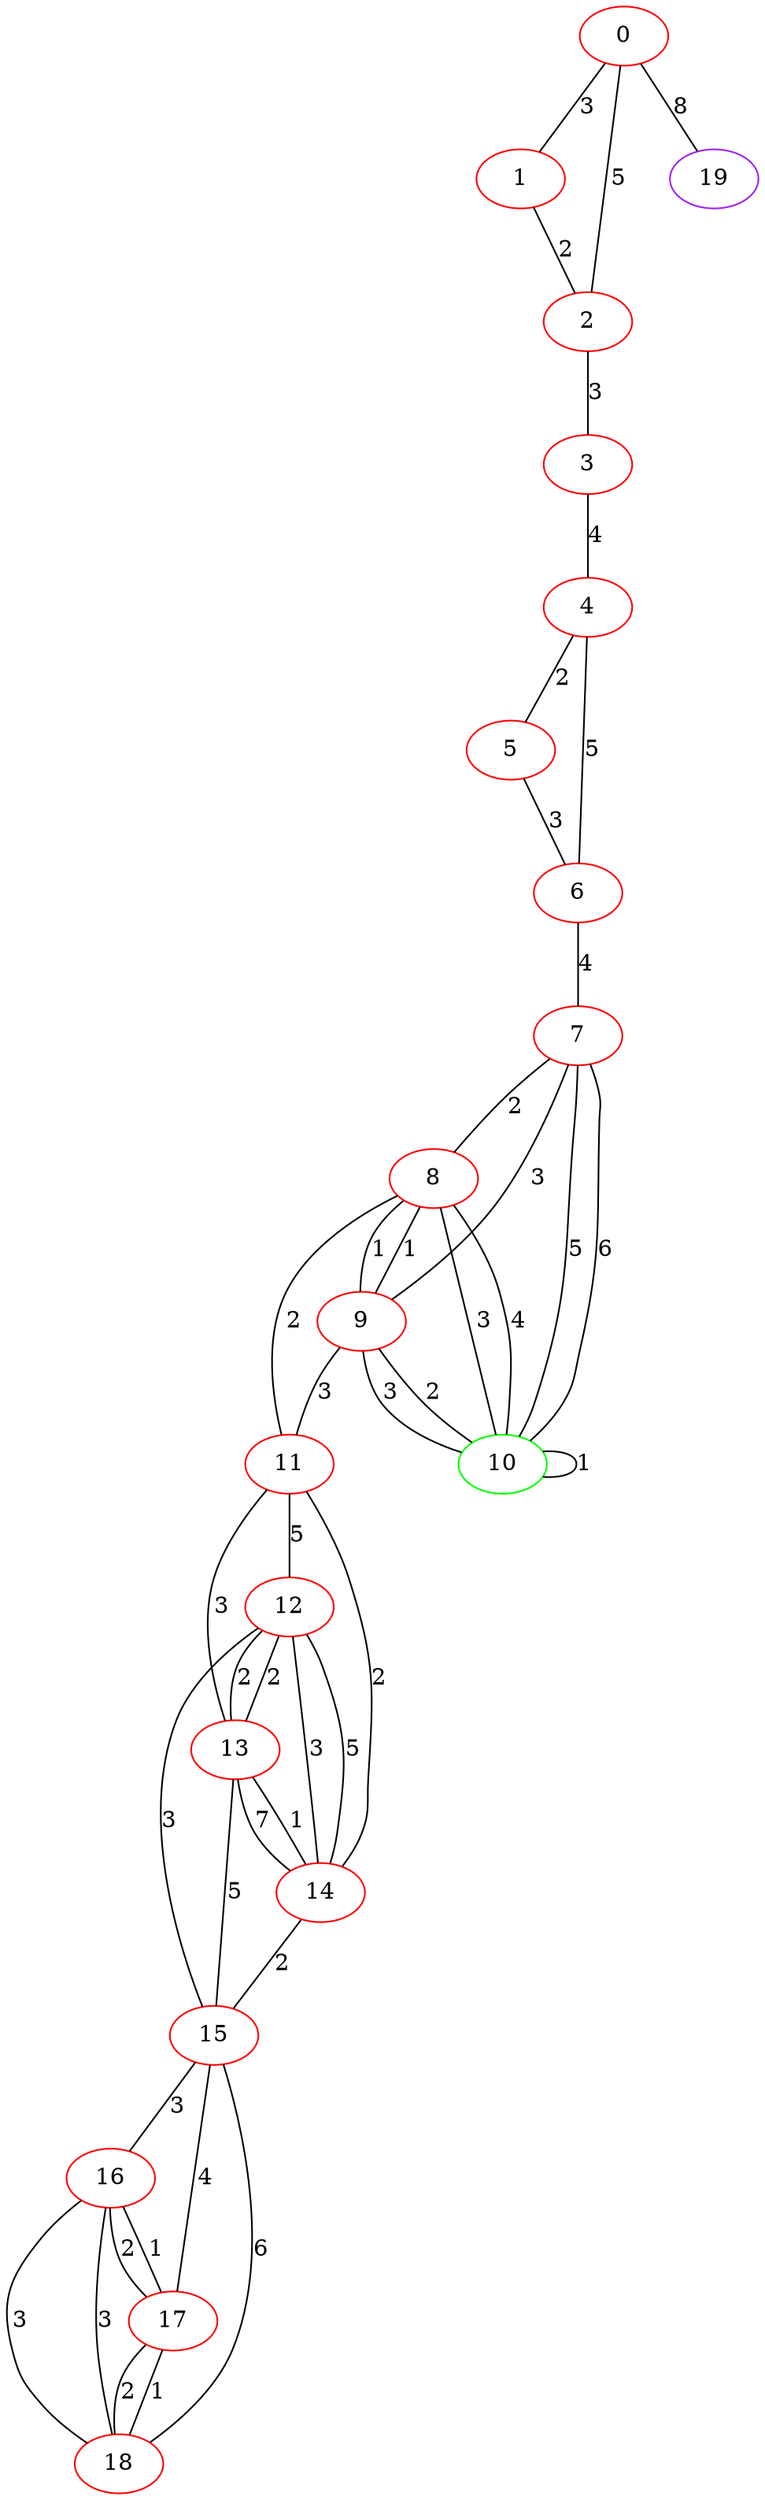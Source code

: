 graph "" {
0 [color=red, weight=1];
1 [color=red, weight=1];
2 [color=red, weight=1];
3 [color=red, weight=1];
4 [color=red, weight=1];
5 [color=red, weight=1];
6 [color=red, weight=1];
7 [color=red, weight=1];
8 [color=red, weight=1];
9 [color=red, weight=1];
10 [color=green, weight=2];
11 [color=red, weight=1];
12 [color=red, weight=1];
13 [color=red, weight=1];
14 [color=red, weight=1];
15 [color=red, weight=1];
16 [color=red, weight=1];
17 [color=red, weight=1];
18 [color=red, weight=1];
19 [color=purple, weight=4];
0 -- 1  [key=0, label=3];
0 -- 2  [key=0, label=5];
0 -- 19  [key=0, label=8];
1 -- 2  [key=0, label=2];
2 -- 3  [key=0, label=3];
3 -- 4  [key=0, label=4];
4 -- 5  [key=0, label=2];
4 -- 6  [key=0, label=5];
5 -- 6  [key=0, label=3];
6 -- 7  [key=0, label=4];
7 -- 8  [key=0, label=2];
7 -- 9  [key=0, label=3];
7 -- 10  [key=0, label=5];
7 -- 10  [key=1, label=6];
8 -- 9  [key=0, label=1];
8 -- 9  [key=1, label=1];
8 -- 10  [key=0, label=3];
8 -- 10  [key=1, label=4];
8 -- 11  [key=0, label=2];
9 -- 10  [key=0, label=2];
9 -- 10  [key=1, label=3];
9 -- 11  [key=0, label=3];
10 -- 10  [key=0, label=1];
11 -- 12  [key=0, label=5];
11 -- 13  [key=0, label=3];
11 -- 14  [key=0, label=2];
12 -- 13  [key=0, label=2];
12 -- 13  [key=1, label=2];
12 -- 14  [key=0, label=3];
12 -- 14  [key=1, label=5];
12 -- 15  [key=0, label=3];
13 -- 14  [key=0, label=1];
13 -- 14  [key=1, label=7];
13 -- 15  [key=0, label=5];
14 -- 15  [key=0, label=2];
15 -- 16  [key=0, label=3];
15 -- 17  [key=0, label=4];
15 -- 18  [key=0, label=6];
16 -- 17  [key=0, label=2];
16 -- 17  [key=1, label=1];
16 -- 18  [key=0, label=3];
16 -- 18  [key=1, label=3];
17 -- 18  [key=0, label=1];
17 -- 18  [key=1, label=2];
}
